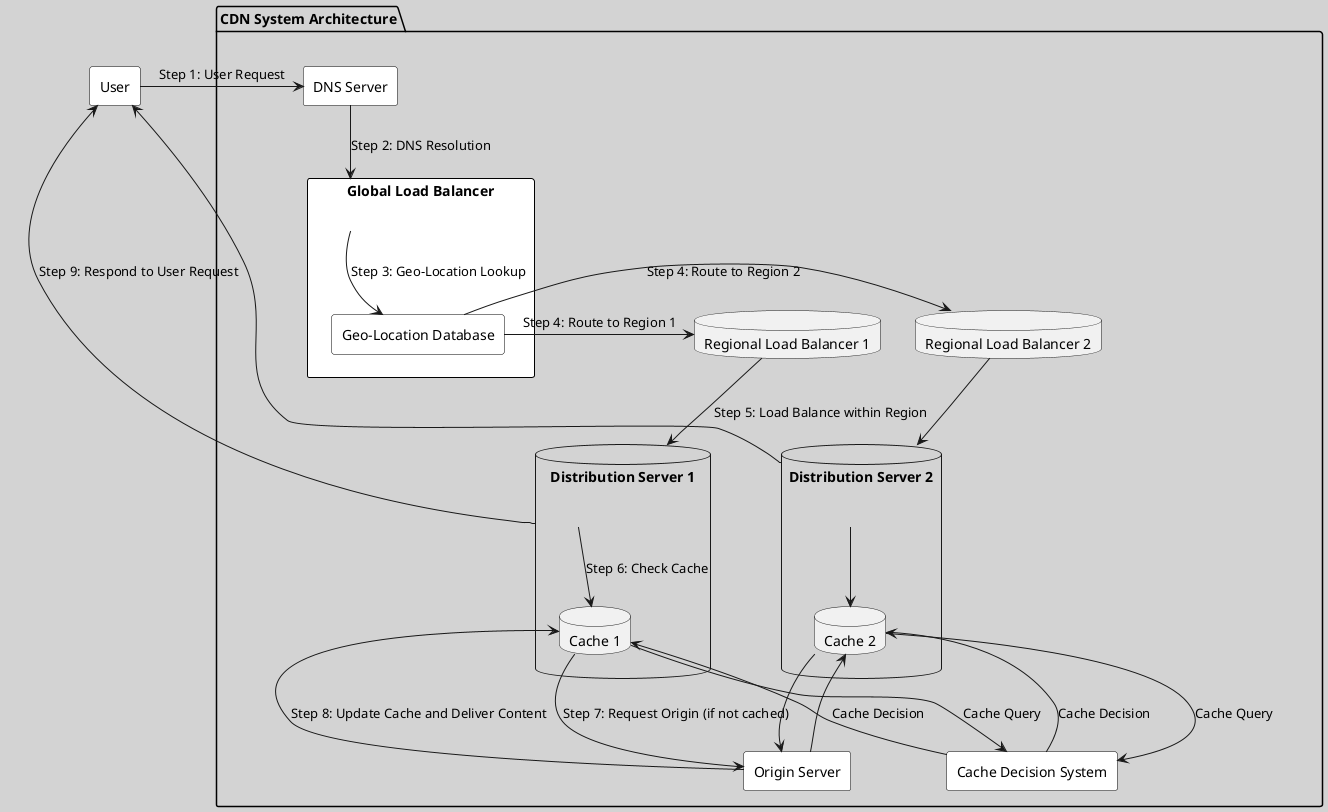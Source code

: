 @startuml
skinparam backgroundColor #D3D3D3
skinparam rectangle {
  BackgroundColor White
  BorderColor Black
  Shadowing false
}

package "CDN System Architecture" {
    RECTANGLE "Origin Server" as Origin
    
    RECTANGLE "Global Load Balancer" as GLB {
        RECTANGLE "Geo-Location Database" as GeoDB
    }
    
    DATABASE "Regional Load Balancer 1" as RLB1
    DATABASE "Regional Load Balancer 2" as RLB2
    
    DATABASE "Distribution Server 1" as DS1 {
        DATABASE "Cache 1" as Cache1
    }
    
    DATABASE "Distribution Server 2" as DS2 {
        DATABASE "Cache 2" as Cache2
    }

    RECTANGLE "Cache Decision System" as CDS
    RECTANGLE "DNS Server" as DNSServer

    DNSServer -down-> GLB : "Step 2: DNS Resolution"
    GLB -down-> GeoDB : "Step 3: Geo-Location Lookup"
    GeoDB -left-> RLB1 : "Step 4: Route to Region 1"
    GeoDB -right-> RLB2 : "Step 4: Route to Region 2"
    RLB1 -down-> DS1 : "Step 5: Load Balance within Region"
    RLB2 -down-> DS2
    DS1 -down-> Cache1 : "Step 6: Check Cache"
    DS2 -down-> Cache2
    Cache1 -left-> CDS : "Cache Query"
    Cache2 -right-> CDS : "Cache Query"
    CDS -up-> Cache1 : "Cache Decision"
    CDS -up-> Cache2 : "Cache Decision"
    Cache1 -down-> Origin : "Step 7: Request Origin (if not cached)"
    Cache2 -down-> Origin
    Origin -up-> Cache1 : "Step 8: Update Cache and Deliver Content"
    Origin -up-> Cache2
}

RECTANGLE "User" as User
User -right-> DNSServer : "Step 1: User Request"
DS1 -up-> User : "Step 9: Respond to User Request"
DS2 -up-> User

@enduml
